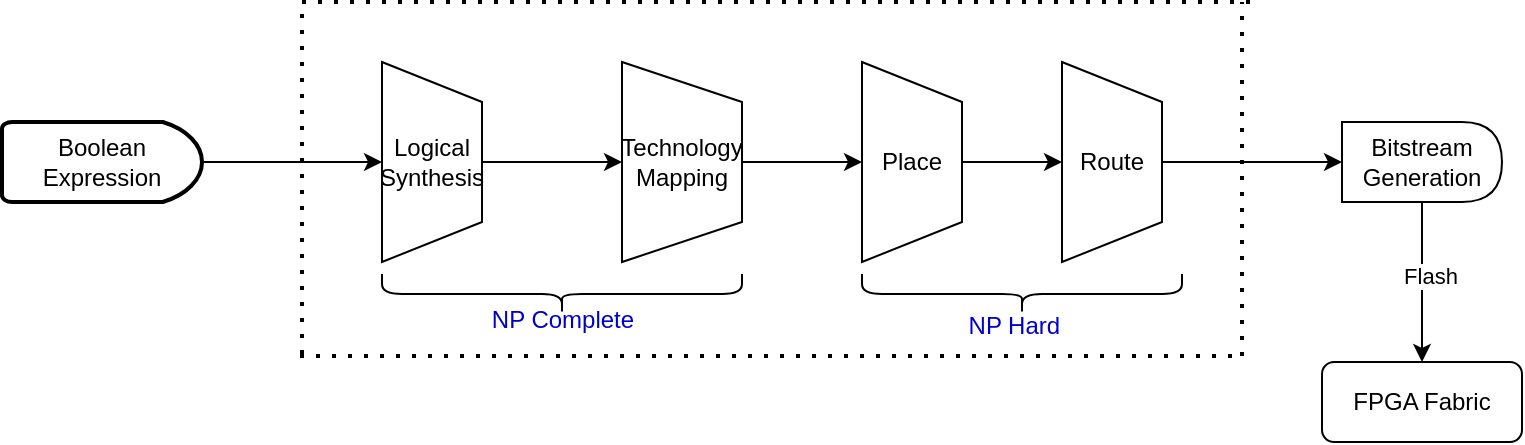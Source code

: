 <mxfile version="24.7.8">
  <diagram name="Page-1" id="DbFabeMuRyJ1SuXr5HRB">
    <mxGraphModel dx="989" dy="526" grid="0" gridSize="10" guides="1" tooltips="1" connect="1" arrows="1" fold="1" page="1" pageScale="1" pageWidth="827" pageHeight="1169" math="0" shadow="0">
      <root>
        <mxCell id="0" />
        <mxCell id="1" parent="0" />
        <mxCell id="sjvX8V3f7xslVRkphScd-16" value="" style="edgeStyle=orthogonalEdgeStyle;rounded=0;orthogonalLoop=1;jettySize=auto;html=1;" parent="1" source="sjvX8V3f7xslVRkphScd-2" target="sjvX8V3f7xslVRkphScd-3" edge="1">
          <mxGeometry relative="1" as="geometry" />
        </mxCell>
        <mxCell id="sjvX8V3f7xslVRkphScd-2" value="Boolean Expression" style="strokeWidth=2;html=1;shape=mxgraph.flowchart.delay;whiteSpace=wrap;" parent="1" vertex="1">
          <mxGeometry x="34" y="235" width="100" height="40" as="geometry" />
        </mxCell>
        <mxCell id="sjvX8V3f7xslVRkphScd-7" style="edgeStyle=orthogonalEdgeStyle;rounded=0;orthogonalLoop=1;jettySize=auto;html=1;exitX=0.5;exitY=0;exitDx=0;exitDy=0;entryX=0.5;entryY=1;entryDx=0;entryDy=0;" parent="1" source="sjvX8V3f7xslVRkphScd-3" target="sjvX8V3f7xslVRkphScd-4" edge="1">
          <mxGeometry relative="1" as="geometry" />
        </mxCell>
        <mxCell id="sjvX8V3f7xslVRkphScd-3" value="Logical Synthesis" style="shape=trapezoid;perimeter=trapezoidPerimeter;whiteSpace=wrap;html=1;fixedSize=1;direction=south;" parent="1" vertex="1">
          <mxGeometry x="224" y="205" width="50" height="100" as="geometry" />
        </mxCell>
        <mxCell id="sjvX8V3f7xslVRkphScd-8" style="edgeStyle=orthogonalEdgeStyle;rounded=0;orthogonalLoop=1;jettySize=auto;html=1;exitX=0.5;exitY=0;exitDx=0;exitDy=0;entryX=0.5;entryY=1;entryDx=0;entryDy=0;" parent="1" source="sjvX8V3f7xslVRkphScd-4" target="sjvX8V3f7xslVRkphScd-5" edge="1">
          <mxGeometry relative="1" as="geometry" />
        </mxCell>
        <mxCell id="sjvX8V3f7xslVRkphScd-4" value="Technology Mapping" style="shape=trapezoid;perimeter=trapezoidPerimeter;whiteSpace=wrap;html=1;fixedSize=1;direction=south;" parent="1" vertex="1">
          <mxGeometry x="344" y="205" width="60" height="100" as="geometry" />
        </mxCell>
        <mxCell id="sjvX8V3f7xslVRkphScd-9" value="" style="edgeStyle=orthogonalEdgeStyle;rounded=0;orthogonalLoop=1;jettySize=auto;html=1;" parent="1" source="sjvX8V3f7xslVRkphScd-5" target="sjvX8V3f7xslVRkphScd-6" edge="1">
          <mxGeometry relative="1" as="geometry" />
        </mxCell>
        <mxCell id="sjvX8V3f7xslVRkphScd-5" value="Place" style="shape=trapezoid;perimeter=trapezoidPerimeter;whiteSpace=wrap;html=1;fixedSize=1;direction=south;" parent="1" vertex="1">
          <mxGeometry x="464" y="205" width="50" height="100" as="geometry" />
        </mxCell>
        <mxCell id="sjvX8V3f7xslVRkphScd-19" value="" style="edgeStyle=orthogonalEdgeStyle;rounded=0;orthogonalLoop=1;jettySize=auto;html=1;" parent="1" source="sjvX8V3f7xslVRkphScd-6" target="sjvX8V3f7xslVRkphScd-18" edge="1">
          <mxGeometry relative="1" as="geometry" />
        </mxCell>
        <mxCell id="sjvX8V3f7xslVRkphScd-6" value="Route" style="shape=trapezoid;perimeter=trapezoidPerimeter;whiteSpace=wrap;html=1;fixedSize=1;direction=south;" parent="1" vertex="1">
          <mxGeometry x="564" y="205" width="50" height="100" as="geometry" />
        </mxCell>
        <mxCell id="sjvX8V3f7xslVRkphScd-10" value="" style="endArrow=none;dashed=1;html=1;dashPattern=1 3;strokeWidth=2;rounded=0;" parent="1" edge="1">
          <mxGeometry width="50" height="50" relative="1" as="geometry">
            <mxPoint x="184" y="175" as="sourcePoint" />
            <mxPoint x="664" y="175" as="targetPoint" />
          </mxGeometry>
        </mxCell>
        <mxCell id="sjvX8V3f7xslVRkphScd-12" value="" style="endArrow=none;dashed=1;html=1;dashPattern=1 3;strokeWidth=2;rounded=0;" parent="1" edge="1">
          <mxGeometry width="50" height="50" relative="1" as="geometry">
            <mxPoint x="184" y="351" as="sourcePoint" />
            <mxPoint x="184" y="175" as="targetPoint" />
          </mxGeometry>
        </mxCell>
        <mxCell id="sjvX8V3f7xslVRkphScd-14" value="" style="endArrow=none;dashed=1;html=1;dashPattern=1 3;strokeWidth=2;rounded=0;" parent="1" edge="1">
          <mxGeometry width="50" height="50" relative="1" as="geometry">
            <mxPoint x="654" y="352" as="sourcePoint" />
            <mxPoint x="654" y="175" as="targetPoint" />
          </mxGeometry>
        </mxCell>
        <mxCell id="sjvX8V3f7xslVRkphScd-15" value="" style="endArrow=none;dashed=1;html=1;dashPattern=1 3;strokeWidth=2;rounded=0;" parent="1" edge="1">
          <mxGeometry width="50" height="50" relative="1" as="geometry">
            <mxPoint x="183" y="352" as="sourcePoint" />
            <mxPoint x="653" y="352" as="targetPoint" />
          </mxGeometry>
        </mxCell>
        <mxCell id="sjvX8V3f7xslVRkphScd-22" value="" style="edgeStyle=orthogonalEdgeStyle;rounded=0;orthogonalLoop=1;jettySize=auto;html=1;" parent="1" source="sjvX8V3f7xslVRkphScd-18" target="sjvX8V3f7xslVRkphScd-21" edge="1">
          <mxGeometry relative="1" as="geometry" />
        </mxCell>
        <mxCell id="sjvX8V3f7xslVRkphScd-23" value="Flash" style="edgeLabel;html=1;align=center;verticalAlign=middle;resizable=0;points=[];" parent="sjvX8V3f7xslVRkphScd-22" vertex="1" connectable="0">
          <mxGeometry x="-0.075" y="4" relative="1" as="geometry">
            <mxPoint as="offset" />
          </mxGeometry>
        </mxCell>
        <mxCell id="sjvX8V3f7xslVRkphScd-18" value="Bitstream Generation" style="shape=delay;whiteSpace=wrap;html=1;" parent="1" vertex="1">
          <mxGeometry x="704" y="235" width="80" height="40" as="geometry" />
        </mxCell>
        <mxCell id="sjvX8V3f7xslVRkphScd-21" value="FPGA Fabric" style="rounded=1;whiteSpace=wrap;html=1;" parent="1" vertex="1">
          <mxGeometry x="694" y="355" width="100" height="40" as="geometry" />
        </mxCell>
        <mxCell id="nhBkQuvTckDLkMgzUHvt-1" value="" style="shape=curlyBracket;whiteSpace=wrap;html=1;rounded=1;labelPosition=left;verticalLabelPosition=middle;align=right;verticalAlign=middle;direction=north;size=0.5;" vertex="1" parent="1">
          <mxGeometry x="224" y="311" width="180" height="20" as="geometry" />
        </mxCell>
        <mxCell id="nhBkQuvTckDLkMgzUHvt-2" value="" style="shape=curlyBracket;whiteSpace=wrap;html=1;rounded=1;flipH=1;labelPosition=right;verticalLabelPosition=middle;align=left;verticalAlign=middle;direction=north;" vertex="1" parent="1">
          <mxGeometry x="464" y="311" width="160" height="20" as="geometry" />
        </mxCell>
        <mxCell id="nhBkQuvTckDLkMgzUHvt-8" value="&lt;font color=&quot;#0000cc&quot;&gt;NP Complete&lt;/font&gt;" style="text;html=1;align=center;verticalAlign=middle;resizable=0;points=[];autosize=1;strokeColor=none;fillColor=none;" vertex="1" parent="1">
          <mxGeometry x="269" y="319" width="90" height="30" as="geometry" />
        </mxCell>
        <mxCell id="nhBkQuvTckDLkMgzUHvt-9" value="&lt;font color=&quot;#0000cc&quot;&gt;&amp;nbsp;NP Hard&lt;/font&gt;" style="text;html=1;align=center;verticalAlign=middle;resizable=0;points=[];autosize=1;strokeColor=none;fillColor=none;" vertex="1" parent="1">
          <mxGeometry x="503" y="322" width="70" height="30" as="geometry" />
        </mxCell>
      </root>
    </mxGraphModel>
  </diagram>
</mxfile>
